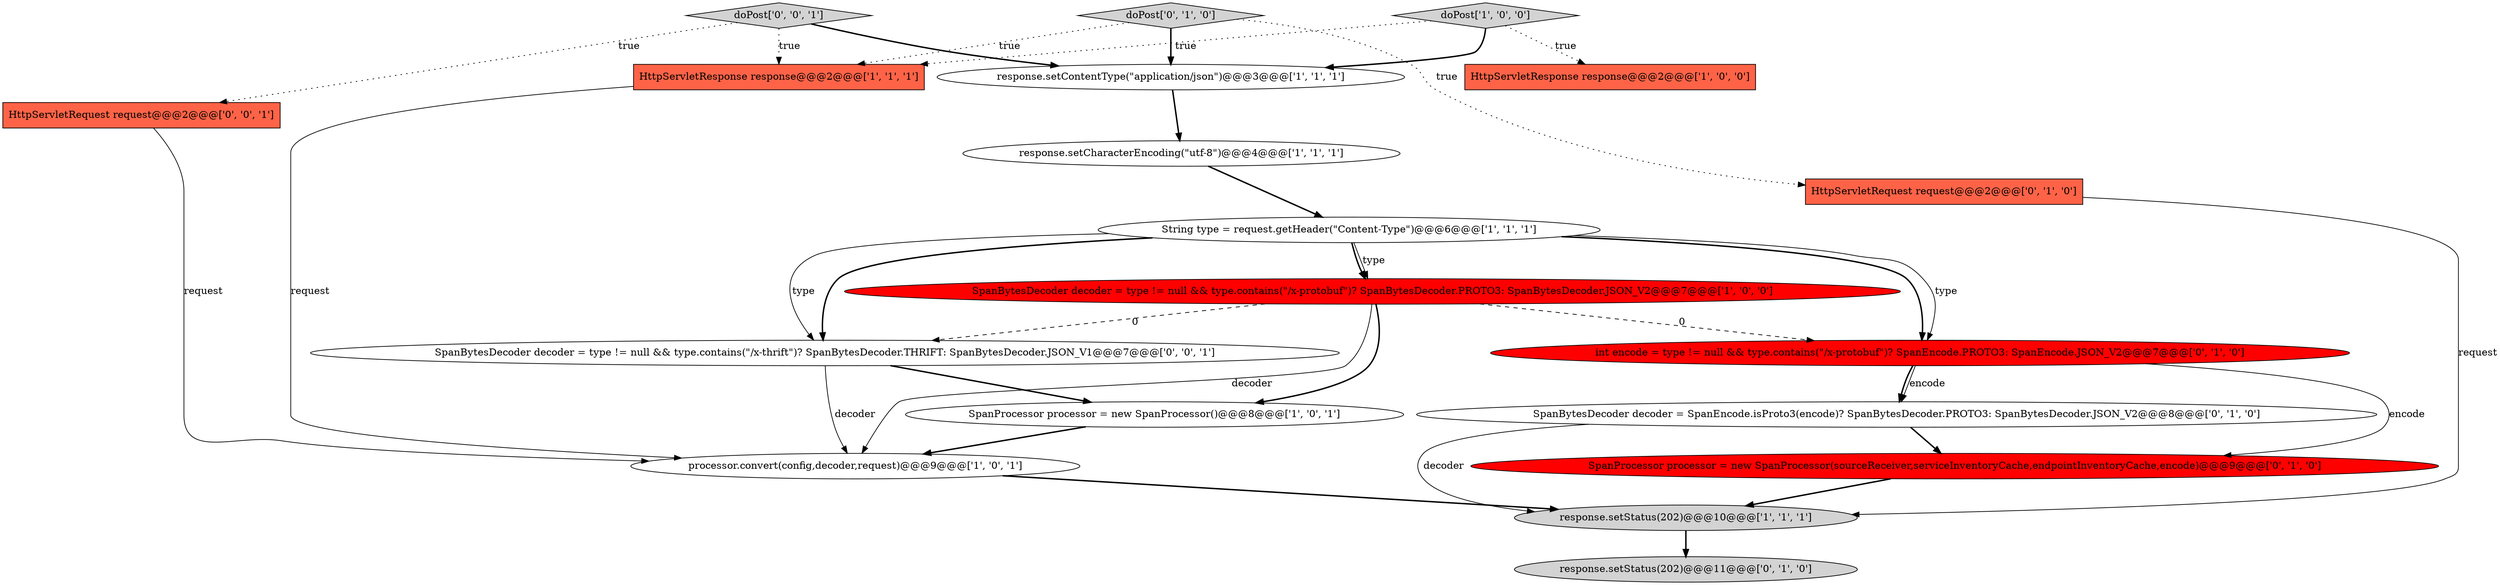 digraph {
5 [style = filled, label = "response.setStatus(202)@@@10@@@['1', '1', '1']", fillcolor = lightgray, shape = ellipse image = "AAA0AAABBB1BBB"];
14 [style = filled, label = "int encode = type != null && type.contains(\"/x-protobuf\")? SpanEncode.PROTO3: SpanEncode.JSON_V2@@@7@@@['0', '1', '0']", fillcolor = red, shape = ellipse image = "AAA1AAABBB2BBB"];
13 [style = filled, label = "doPost['0', '1', '0']", fillcolor = lightgray, shape = diamond image = "AAA0AAABBB2BBB"];
17 [style = filled, label = "HttpServletRequest request@@@2@@@['0', '0', '1']", fillcolor = tomato, shape = box image = "AAA0AAABBB3BBB"];
8 [style = filled, label = "HttpServletResponse response@@@2@@@['1', '1', '1']", fillcolor = tomato, shape = box image = "AAA0AAABBB1BBB"];
18 [style = filled, label = "doPost['0', '0', '1']", fillcolor = lightgray, shape = diamond image = "AAA0AAABBB3BBB"];
1 [style = filled, label = "SpanBytesDecoder decoder = type != null && type.contains(\"/x-protobuf\")? SpanBytesDecoder.PROTO3: SpanBytesDecoder.JSON_V2@@@7@@@['1', '0', '0']", fillcolor = red, shape = ellipse image = "AAA1AAABBB1BBB"];
0 [style = filled, label = "processor.convert(config,decoder,request)@@@9@@@['1', '0', '1']", fillcolor = white, shape = ellipse image = "AAA0AAABBB1BBB"];
9 [style = filled, label = "response.setCharacterEncoding(\"utf-8\")@@@4@@@['1', '1', '1']", fillcolor = white, shape = ellipse image = "AAA0AAABBB1BBB"];
11 [style = filled, label = "HttpServletRequest request@@@2@@@['0', '1', '0']", fillcolor = tomato, shape = box image = "AAA0AAABBB2BBB"];
4 [style = filled, label = "String type = request.getHeader(\"Content-Type\")@@@6@@@['1', '1', '1']", fillcolor = white, shape = ellipse image = "AAA0AAABBB1BBB"];
7 [style = filled, label = "response.setContentType(\"application/json\")@@@3@@@['1', '1', '1']", fillcolor = white, shape = ellipse image = "AAA0AAABBB1BBB"];
15 [style = filled, label = "SpanBytesDecoder decoder = SpanEncode.isProto3(encode)? SpanBytesDecoder.PROTO3: SpanBytesDecoder.JSON_V2@@@8@@@['0', '1', '0']", fillcolor = white, shape = ellipse image = "AAA0AAABBB2BBB"];
16 [style = filled, label = "SpanBytesDecoder decoder = type != null && type.contains(\"/x-thrift\")? SpanBytesDecoder.THRIFT: SpanBytesDecoder.JSON_V1@@@7@@@['0', '0', '1']", fillcolor = white, shape = ellipse image = "AAA0AAABBB3BBB"];
10 [style = filled, label = "SpanProcessor processor = new SpanProcessor(sourceReceiver,serviceInventoryCache,endpointInventoryCache,encode)@@@9@@@['0', '1', '0']", fillcolor = red, shape = ellipse image = "AAA1AAABBB2BBB"];
3 [style = filled, label = "SpanProcessor processor = new SpanProcessor()@@@8@@@['1', '0', '1']", fillcolor = white, shape = ellipse image = "AAA0AAABBB1BBB"];
12 [style = filled, label = "response.setStatus(202)@@@11@@@['0', '1', '0']", fillcolor = lightgray, shape = ellipse image = "AAA0AAABBB2BBB"];
6 [style = filled, label = "HttpServletResponse response@@@2@@@['1', '0', '0']", fillcolor = tomato, shape = box image = "AAA0AAABBB1BBB"];
2 [style = filled, label = "doPost['1', '0', '0']", fillcolor = lightgray, shape = diamond image = "AAA0AAABBB1BBB"];
16->3 [style = bold, label=""];
1->0 [style = solid, label="decoder"];
4->14 [style = bold, label=""];
15->10 [style = bold, label=""];
14->15 [style = solid, label="encode"];
17->0 [style = solid, label="request"];
2->8 [style = dotted, label="true"];
16->0 [style = solid, label="decoder"];
1->14 [style = dashed, label="0"];
9->4 [style = bold, label=""];
4->1 [style = solid, label="type"];
1->3 [style = bold, label=""];
4->16 [style = solid, label="type"];
18->8 [style = dotted, label="true"];
15->5 [style = solid, label="decoder"];
3->0 [style = bold, label=""];
7->9 [style = bold, label=""];
10->5 [style = bold, label=""];
11->5 [style = solid, label="request"];
8->0 [style = solid, label="request"];
14->10 [style = solid, label="encode"];
5->12 [style = bold, label=""];
2->6 [style = dotted, label="true"];
13->8 [style = dotted, label="true"];
13->7 [style = bold, label=""];
1->16 [style = dashed, label="0"];
4->14 [style = solid, label="type"];
13->11 [style = dotted, label="true"];
14->15 [style = bold, label=""];
4->1 [style = bold, label=""];
18->17 [style = dotted, label="true"];
2->7 [style = bold, label=""];
18->7 [style = bold, label=""];
4->16 [style = bold, label=""];
0->5 [style = bold, label=""];
}
